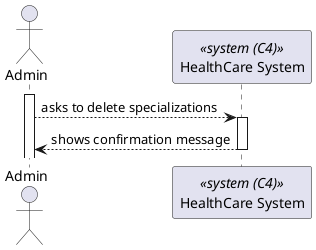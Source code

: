 @startuml
actor Admin as "Admin"
participant SYS as "HealthCare System" <<system (C4)>>

activate Admin 

Admin --> SYS : asks to delete specializations 

activate SYS 
SYS --> Admin : shows confirmation message
deactivate SYS


@enduml
